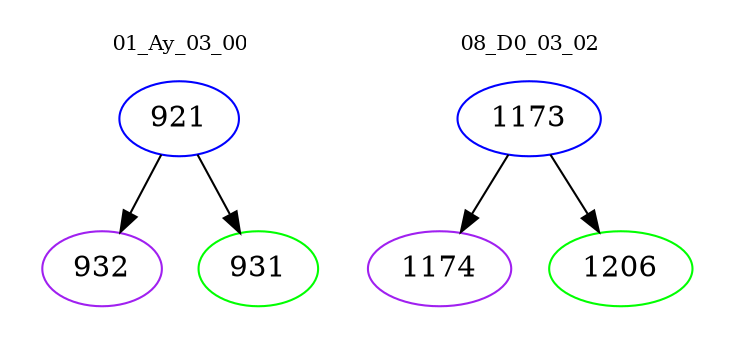 digraph{
subgraph cluster_0 {
color = white
label = "01_Ay_03_00";
fontsize=10;
T0_921 [label="921", color="blue"]
T0_921 -> T0_932 [color="black"]
T0_932 [label="932", color="purple"]
T0_921 -> T0_931 [color="black"]
T0_931 [label="931", color="green"]
}
subgraph cluster_1 {
color = white
label = "08_D0_03_02";
fontsize=10;
T1_1173 [label="1173", color="blue"]
T1_1173 -> T1_1174 [color="black"]
T1_1174 [label="1174", color="purple"]
T1_1173 -> T1_1206 [color="black"]
T1_1206 [label="1206", color="green"]
}
}
